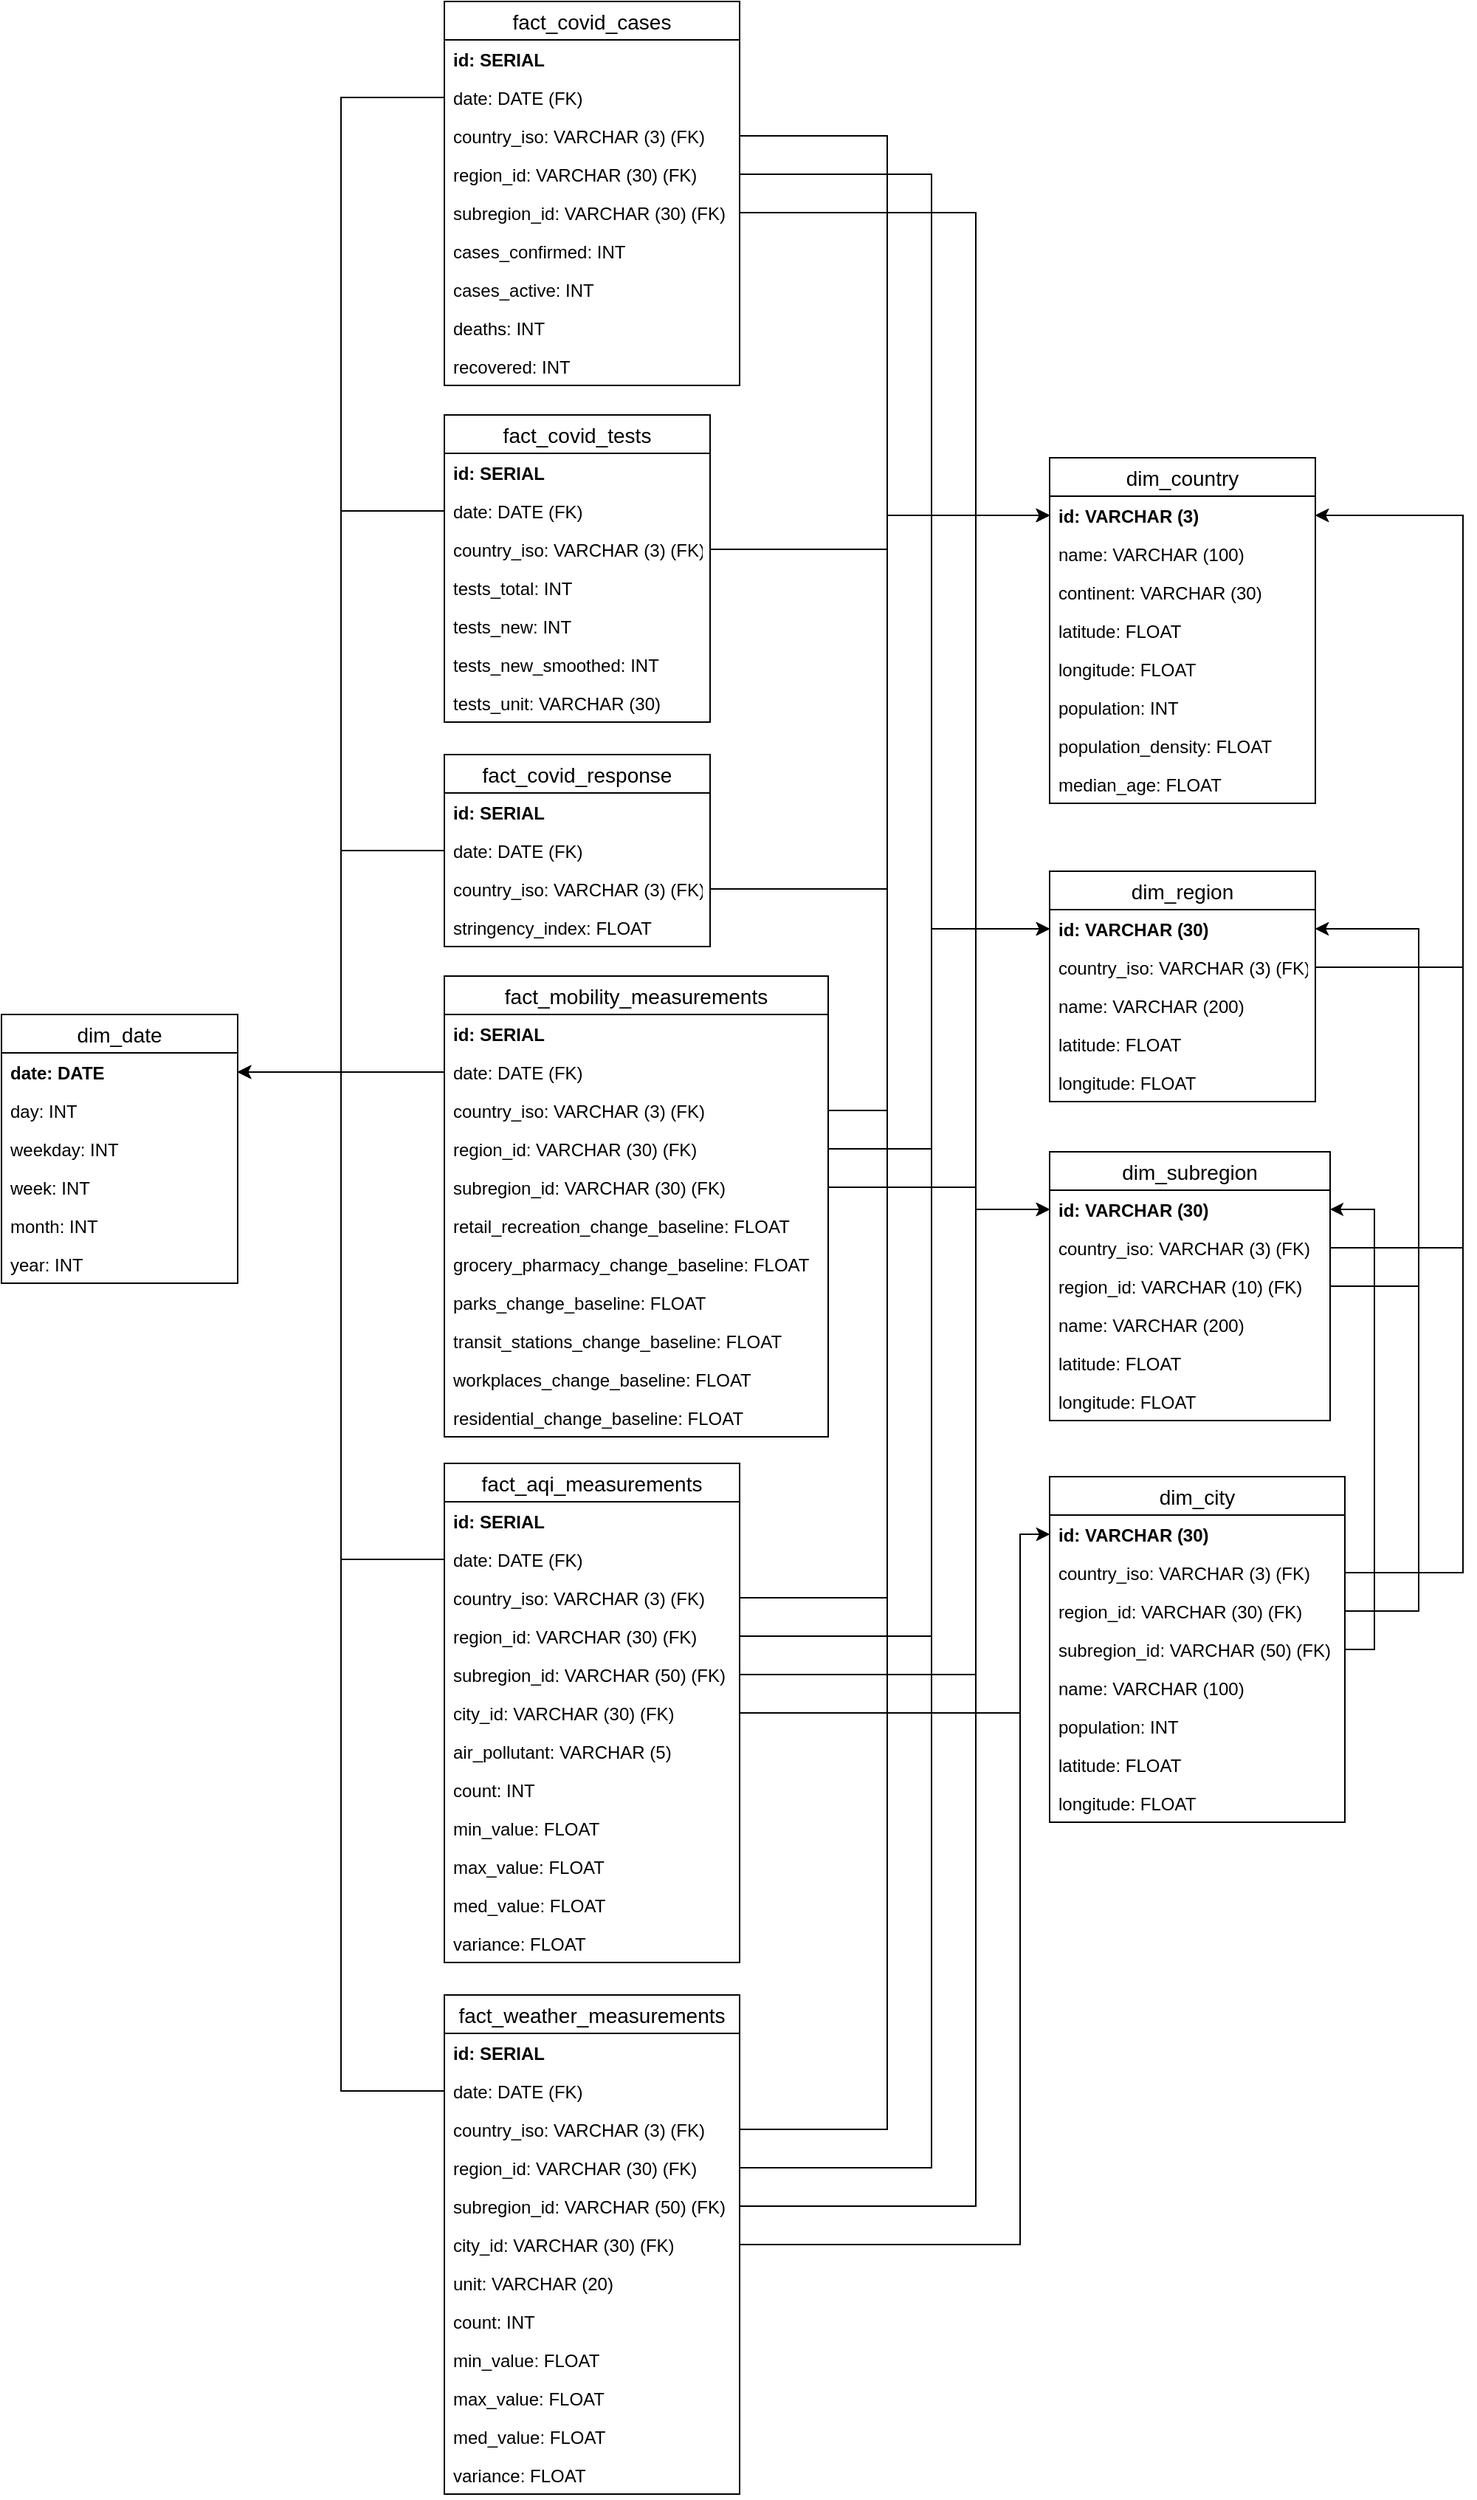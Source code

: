 <mxfile version="13.3.5" type="device"><diagram id="C5RBs43oDa-KdzZeNtuy" name="Page-1"><mxGraphModel dx="1977" dy="1068" grid="1" gridSize="10" guides="1" tooltips="1" connect="1" arrows="1" fold="1" page="1" pageScale="1" pageWidth="1169" pageHeight="827" math="0" shadow="0"><root><mxCell id="WIyWlLk6GJQsqaUBKTNV-0"/><mxCell id="WIyWlLk6GJQsqaUBKTNV-1" parent="WIyWlLk6GJQsqaUBKTNV-0"/><mxCell id="V4RTQigZ_DLXJ53Hhl_0-69" style="edgeStyle=orthogonalEdgeStyle;rounded=0;orthogonalLoop=1;jettySize=auto;html=1;exitX=0;exitY=0.5;exitDx=0;exitDy=0;entryX=1;entryY=0.5;entryDx=0;entryDy=0;" parent="WIyWlLk6GJQsqaUBKTNV-1" source="V4RTQigZ_DLXJ53Hhl_0-15" target="V4RTQigZ_DLXJ53Hhl_0-29" edge="1"><mxGeometry relative="1" as="geometry"/></mxCell><mxCell id="V4RTQigZ_DLXJ53Hhl_0-71" style="edgeStyle=orthogonalEdgeStyle;rounded=0;orthogonalLoop=1;jettySize=auto;html=1;exitX=0;exitY=0.5;exitDx=0;exitDy=0;entryX=1;entryY=0.5;entryDx=0;entryDy=0;" parent="WIyWlLk6GJQsqaUBKTNV-1" source="V4RTQigZ_DLXJ53Hhl_0-19" target="V4RTQigZ_DLXJ53Hhl_0-29" edge="1"><mxGeometry relative="1" as="geometry"/></mxCell><mxCell id="V4RTQigZ_DLXJ53Hhl_0-73" style="edgeStyle=orthogonalEdgeStyle;rounded=0;orthogonalLoop=1;jettySize=auto;html=1;exitX=0;exitY=0.5;exitDx=0;exitDy=0;entryX=1;entryY=0.5;entryDx=0;entryDy=0;" parent="WIyWlLk6GJQsqaUBKTNV-1" source="V4RTQigZ_DLXJ53Hhl_0-23" target="V4RTQigZ_DLXJ53Hhl_0-29" edge="1"><mxGeometry relative="1" as="geometry"/></mxCell><mxCell id="V4RTQigZ_DLXJ53Hhl_0-101" style="edgeStyle=orthogonalEdgeStyle;rounded=0;orthogonalLoop=1;jettySize=auto;html=1;exitX=0;exitY=0.5;exitDx=0;exitDy=0;entryX=1;entryY=0.5;entryDx=0;entryDy=0;" parent="WIyWlLk6GJQsqaUBKTNV-1" source="V4RTQigZ_DLXJ53Hhl_0-98" target="V4RTQigZ_DLXJ53Hhl_0-29" edge="1"><mxGeometry relative="1" as="geometry"/></mxCell><mxCell id="V4RTQigZ_DLXJ53Hhl_0-13" value="fact_covid_cases" style="swimlane;fontStyle=0;childLayout=stackLayout;horizontal=1;startSize=26;horizontalStack=0;resizeParent=1;resizeParentMax=0;resizeLast=0;collapsible=1;marginBottom=0;align=center;fontSize=14;" parent="WIyWlLk6GJQsqaUBKTNV-1" vertex="1"><mxGeometry x="340" y="20" width="200" height="260" as="geometry"/></mxCell><mxCell id="V4RTQigZ_DLXJ53Hhl_0-14" value="id: SERIAL" style="text;strokeColor=none;fillColor=none;spacingLeft=4;spacingRight=4;overflow=hidden;rotatable=0;points=[[0,0.5],[1,0.5]];portConstraint=eastwest;fontSize=12;fontStyle=1" parent="V4RTQigZ_DLXJ53Hhl_0-13" vertex="1"><mxGeometry y="26" width="200" height="26" as="geometry"/></mxCell><mxCell id="V4RTQigZ_DLXJ53Hhl_0-15" value="date: DATE (FK)" style="text;strokeColor=none;fillColor=none;spacingLeft=4;spacingRight=4;overflow=hidden;rotatable=0;points=[[0,0.5],[1,0.5]];portConstraint=eastwest;fontSize=12;" parent="V4RTQigZ_DLXJ53Hhl_0-13" vertex="1"><mxGeometry y="52" width="200" height="26" as="geometry"/></mxCell><mxCell id="0sKvX_XyBeGaXxwHARVl-60" value="country_iso: VARCHAR (3) (FK)" style="text;strokeColor=none;fillColor=none;spacingLeft=4;spacingRight=4;overflow=hidden;rotatable=0;points=[[0,0.5],[1,0.5]];portConstraint=eastwest;fontSize=12;" vertex="1" parent="V4RTQigZ_DLXJ53Hhl_0-13"><mxGeometry y="78" width="200" height="26" as="geometry"/></mxCell><mxCell id="0sKvX_XyBeGaXxwHARVl-61" value="region_id: VARCHAR (30) (FK)" style="text;strokeColor=none;fillColor=none;spacingLeft=4;spacingRight=4;overflow=hidden;rotatable=0;points=[[0,0.5],[1,0.5]];portConstraint=eastwest;fontSize=12;" vertex="1" parent="V4RTQigZ_DLXJ53Hhl_0-13"><mxGeometry y="104" width="200" height="26" as="geometry"/></mxCell><mxCell id="0sKvX_XyBeGaXxwHARVl-65" value="subregion_id: VARCHAR (30) (FK)" style="text;strokeColor=none;fillColor=none;spacingLeft=4;spacingRight=4;overflow=hidden;rotatable=0;points=[[0,0.5],[1,0.5]];portConstraint=eastwest;fontSize=12;" vertex="1" parent="V4RTQigZ_DLXJ53Hhl_0-13"><mxGeometry y="130" width="200" height="26" as="geometry"/></mxCell><mxCell id="0sKvX_XyBeGaXxwHARVl-66" value="cases_confirmed: INT" style="text;strokeColor=none;fillColor=none;spacingLeft=4;spacingRight=4;overflow=hidden;rotatable=0;points=[[0,0.5],[1,0.5]];portConstraint=eastwest;fontSize=12;" vertex="1" parent="V4RTQigZ_DLXJ53Hhl_0-13"><mxGeometry y="156" width="200" height="26" as="geometry"/></mxCell><mxCell id="0sKvX_XyBeGaXxwHARVl-67" value="cases_active: INT" style="text;strokeColor=none;fillColor=none;spacingLeft=4;spacingRight=4;overflow=hidden;rotatable=0;points=[[0,0.5],[1,0.5]];portConstraint=eastwest;fontSize=12;" vertex="1" parent="V4RTQigZ_DLXJ53Hhl_0-13"><mxGeometry y="182" width="200" height="26" as="geometry"/></mxCell><mxCell id="0sKvX_XyBeGaXxwHARVl-68" value="deaths: INT" style="text;strokeColor=none;fillColor=none;spacingLeft=4;spacingRight=4;overflow=hidden;rotatable=0;points=[[0,0.5],[1,0.5]];portConstraint=eastwest;fontSize=12;" vertex="1" parent="V4RTQigZ_DLXJ53Hhl_0-13"><mxGeometry y="208" width="200" height="26" as="geometry"/></mxCell><mxCell id="0sKvX_XyBeGaXxwHARVl-69" value="recovered: INT" style="text;strokeColor=none;fillColor=none;spacingLeft=4;spacingRight=4;overflow=hidden;rotatable=0;points=[[0,0.5],[1,0.5]];portConstraint=eastwest;fontSize=12;" vertex="1" parent="V4RTQigZ_DLXJ53Hhl_0-13"><mxGeometry y="234" width="200" height="26" as="geometry"/></mxCell><mxCell id="V4RTQigZ_DLXJ53Hhl_0-96" value="fact_covid_tests" style="swimlane;fontStyle=0;childLayout=stackLayout;horizontal=1;startSize=26;horizontalStack=0;resizeParent=1;resizeParentMax=0;resizeLast=0;collapsible=1;marginBottom=0;align=center;fontSize=14;" parent="WIyWlLk6GJQsqaUBKTNV-1" vertex="1"><mxGeometry x="340" y="300" width="180" height="208" as="geometry"/></mxCell><mxCell id="V4RTQigZ_DLXJ53Hhl_0-97" value="id: SERIAL" style="text;strokeColor=none;fillColor=none;spacingLeft=4;spacingRight=4;overflow=hidden;rotatable=0;points=[[0,0.5],[1,0.5]];portConstraint=eastwest;fontSize=12;fontStyle=1" parent="V4RTQigZ_DLXJ53Hhl_0-96" vertex="1"><mxGeometry y="26" width="180" height="26" as="geometry"/></mxCell><mxCell id="V4RTQigZ_DLXJ53Hhl_0-98" value="date: DATE (FK)" style="text;strokeColor=none;fillColor=none;spacingLeft=4;spacingRight=4;overflow=hidden;rotatable=0;points=[[0,0.5],[1,0.5]];portConstraint=eastwest;fontSize=12;" parent="V4RTQigZ_DLXJ53Hhl_0-96" vertex="1"><mxGeometry y="52" width="180" height="26" as="geometry"/></mxCell><mxCell id="0sKvX_XyBeGaXxwHARVl-79" value="country_iso: VARCHAR (3) (FK)" style="text;strokeColor=none;fillColor=none;spacingLeft=4;spacingRight=4;overflow=hidden;rotatable=0;points=[[0,0.5],[1,0.5]];portConstraint=eastwest;fontSize=12;" vertex="1" parent="V4RTQigZ_DLXJ53Hhl_0-96"><mxGeometry y="78" width="180" height="26" as="geometry"/></mxCell><mxCell id="0sKvX_XyBeGaXxwHARVl-80" value="tests_total: INT" style="text;strokeColor=none;fillColor=none;spacingLeft=4;spacingRight=4;overflow=hidden;rotatable=0;points=[[0,0.5],[1,0.5]];portConstraint=eastwest;fontSize=12;" vertex="1" parent="V4RTQigZ_DLXJ53Hhl_0-96"><mxGeometry y="104" width="180" height="26" as="geometry"/></mxCell><mxCell id="0sKvX_XyBeGaXxwHARVl-81" value="tests_new: INT" style="text;strokeColor=none;fillColor=none;spacingLeft=4;spacingRight=4;overflow=hidden;rotatable=0;points=[[0,0.5],[1,0.5]];portConstraint=eastwest;fontSize=12;" vertex="1" parent="V4RTQigZ_DLXJ53Hhl_0-96"><mxGeometry y="130" width="180" height="26" as="geometry"/></mxCell><mxCell id="0sKvX_XyBeGaXxwHARVl-82" value="tests_new_smoothed: INT" style="text;strokeColor=none;fillColor=none;spacingLeft=4;spacingRight=4;overflow=hidden;rotatable=0;points=[[0,0.5],[1,0.5]];portConstraint=eastwest;fontSize=12;" vertex="1" parent="V4RTQigZ_DLXJ53Hhl_0-96"><mxGeometry y="156" width="180" height="26" as="geometry"/></mxCell><mxCell id="V4RTQigZ_DLXJ53Hhl_0-99" value="tests_unit: VARCHAR (30)" style="text;strokeColor=none;fillColor=none;spacingLeft=4;spacingRight=4;overflow=hidden;rotatable=0;points=[[0,0.5],[1,0.5]];portConstraint=eastwest;fontSize=12;" parent="V4RTQigZ_DLXJ53Hhl_0-96" vertex="1"><mxGeometry y="182" width="180" height="26" as="geometry"/></mxCell><mxCell id="0sKvX_XyBeGaXxwHARVl-148" value="fact_covid_response" style="swimlane;fontStyle=0;childLayout=stackLayout;horizontal=1;startSize=26;horizontalStack=0;resizeParent=1;resizeParentMax=0;resizeLast=0;collapsible=1;marginBottom=0;align=center;fontSize=14;" vertex="1" parent="WIyWlLk6GJQsqaUBKTNV-1"><mxGeometry x="340" y="530" width="180" height="130" as="geometry"/></mxCell><mxCell id="0sKvX_XyBeGaXxwHARVl-149" value="id: SERIAL" style="text;strokeColor=none;fillColor=none;spacingLeft=4;spacingRight=4;overflow=hidden;rotatable=0;points=[[0,0.5],[1,0.5]];portConstraint=eastwest;fontSize=12;fontStyle=1" vertex="1" parent="0sKvX_XyBeGaXxwHARVl-148"><mxGeometry y="26" width="180" height="26" as="geometry"/></mxCell><mxCell id="0sKvX_XyBeGaXxwHARVl-150" value="date: DATE (FK)" style="text;strokeColor=none;fillColor=none;spacingLeft=4;spacingRight=4;overflow=hidden;rotatable=0;points=[[0,0.5],[1,0.5]];portConstraint=eastwest;fontSize=12;" vertex="1" parent="0sKvX_XyBeGaXxwHARVl-148"><mxGeometry y="52" width="180" height="26" as="geometry"/></mxCell><mxCell id="0sKvX_XyBeGaXxwHARVl-151" value="country_iso: VARCHAR (3) (FK)" style="text;strokeColor=none;fillColor=none;spacingLeft=4;spacingRight=4;overflow=hidden;rotatable=0;points=[[0,0.5],[1,0.5]];portConstraint=eastwest;fontSize=12;" vertex="1" parent="0sKvX_XyBeGaXxwHARVl-148"><mxGeometry y="78" width="180" height="26" as="geometry"/></mxCell><mxCell id="0sKvX_XyBeGaXxwHARVl-152" value="stringency_index: FLOAT" style="text;strokeColor=none;fillColor=none;spacingLeft=4;spacingRight=4;overflow=hidden;rotatable=0;points=[[0,0.5],[1,0.5]];portConstraint=eastwest;fontSize=12;" vertex="1" parent="0sKvX_XyBeGaXxwHARVl-148"><mxGeometry y="104" width="180" height="26" as="geometry"/></mxCell><mxCell id="V4RTQigZ_DLXJ53Hhl_0-106" value="fact_mobility_measurements" style="swimlane;fontStyle=0;childLayout=stackLayout;horizontal=1;startSize=26;horizontalStack=0;resizeParent=1;resizeParentMax=0;resizeLast=0;collapsible=1;marginBottom=0;align=center;fontSize=14;" parent="WIyWlLk6GJQsqaUBKTNV-1" vertex="1"><mxGeometry x="340" y="680" width="260" height="312" as="geometry"/></mxCell><mxCell id="V4RTQigZ_DLXJ53Hhl_0-107" value="id: SERIAL" style="text;strokeColor=none;fillColor=none;spacingLeft=4;spacingRight=4;overflow=hidden;rotatable=0;points=[[0,0.5],[1,0.5]];portConstraint=eastwest;fontSize=12;fontStyle=1" parent="V4RTQigZ_DLXJ53Hhl_0-106" vertex="1"><mxGeometry y="26" width="260" height="26" as="geometry"/></mxCell><mxCell id="V4RTQigZ_DLXJ53Hhl_0-108" value="date: DATE (FK)" style="text;strokeColor=none;fillColor=none;spacingLeft=4;spacingRight=4;overflow=hidden;rotatable=0;points=[[0,0.5],[1,0.5]];portConstraint=eastwest;fontSize=12;" parent="V4RTQigZ_DLXJ53Hhl_0-106" vertex="1"><mxGeometry y="52" width="260" height="26" as="geometry"/></mxCell><mxCell id="0sKvX_XyBeGaXxwHARVl-83" value="country_iso: VARCHAR (3) (FK)" style="text;strokeColor=none;fillColor=none;spacingLeft=4;spacingRight=4;overflow=hidden;rotatable=0;points=[[0,0.5],[1,0.5]];portConstraint=eastwest;fontSize=12;" vertex="1" parent="V4RTQigZ_DLXJ53Hhl_0-106"><mxGeometry y="78" width="260" height="26" as="geometry"/></mxCell><mxCell id="0sKvX_XyBeGaXxwHARVl-84" value="region_id: VARCHAR (30) (FK)" style="text;strokeColor=none;fillColor=none;spacingLeft=4;spacingRight=4;overflow=hidden;rotatable=0;points=[[0,0.5],[1,0.5]];portConstraint=eastwest;fontSize=12;" vertex="1" parent="V4RTQigZ_DLXJ53Hhl_0-106"><mxGeometry y="104" width="260" height="26" as="geometry"/></mxCell><mxCell id="0sKvX_XyBeGaXxwHARVl-85" value="subregion_id: VARCHAR (30) (FK)" style="text;strokeColor=none;fillColor=none;spacingLeft=4;spacingRight=4;overflow=hidden;rotatable=0;points=[[0,0.5],[1,0.5]];portConstraint=eastwest;fontSize=12;" vertex="1" parent="V4RTQigZ_DLXJ53Hhl_0-106"><mxGeometry y="130" width="260" height="26" as="geometry"/></mxCell><mxCell id="0sKvX_XyBeGaXxwHARVl-87" value="retail_recreation_change_baseline: FLOAT" style="text;strokeColor=none;fillColor=none;spacingLeft=4;spacingRight=4;overflow=hidden;rotatable=0;points=[[0,0.5],[1,0.5]];portConstraint=eastwest;fontSize=12;" vertex="1" parent="V4RTQigZ_DLXJ53Hhl_0-106"><mxGeometry y="156" width="260" height="26" as="geometry"/></mxCell><mxCell id="0sKvX_XyBeGaXxwHARVl-88" value="grocery_pharmacy_change_baseline: FLOAT" style="text;strokeColor=none;fillColor=none;spacingLeft=4;spacingRight=4;overflow=hidden;rotatable=0;points=[[0,0.5],[1,0.5]];portConstraint=eastwest;fontSize=12;" vertex="1" parent="V4RTQigZ_DLXJ53Hhl_0-106"><mxGeometry y="182" width="260" height="26" as="geometry"/></mxCell><mxCell id="0sKvX_XyBeGaXxwHARVl-90" value="parks_change_baseline: FLOAT" style="text;strokeColor=none;fillColor=none;spacingLeft=4;spacingRight=4;overflow=hidden;rotatable=0;points=[[0,0.5],[1,0.5]];portConstraint=eastwest;fontSize=12;" vertex="1" parent="V4RTQigZ_DLXJ53Hhl_0-106"><mxGeometry y="208" width="260" height="26" as="geometry"/></mxCell><mxCell id="0sKvX_XyBeGaXxwHARVl-91" value="transit_stations_change_baseline: FLOAT" style="text;strokeColor=none;fillColor=none;spacingLeft=4;spacingRight=4;overflow=hidden;rotatable=0;points=[[0,0.5],[1,0.5]];portConstraint=eastwest;fontSize=12;" vertex="1" parent="V4RTQigZ_DLXJ53Hhl_0-106"><mxGeometry y="234" width="260" height="26" as="geometry"/></mxCell><mxCell id="0sKvX_XyBeGaXxwHARVl-94" value="workplaces_change_baseline: FLOAT" style="text;strokeColor=none;fillColor=none;spacingLeft=4;spacingRight=4;overflow=hidden;rotatable=0;points=[[0,0.5],[1,0.5]];portConstraint=eastwest;fontSize=12;" vertex="1" parent="V4RTQigZ_DLXJ53Hhl_0-106"><mxGeometry y="260" width="260" height="26" as="geometry"/></mxCell><mxCell id="V4RTQigZ_DLXJ53Hhl_0-109" value="residential_change_baseline: FLOAT" style="text;strokeColor=none;fillColor=none;spacingLeft=4;spacingRight=4;overflow=hidden;rotatable=0;points=[[0,0.5],[1,0.5]];portConstraint=eastwest;fontSize=12;" parent="V4RTQigZ_DLXJ53Hhl_0-106" vertex="1"><mxGeometry y="286" width="260" height="26" as="geometry"/></mxCell><mxCell id="0sKvX_XyBeGaXxwHARVl-156" style="edgeStyle=orthogonalEdgeStyle;rounded=0;orthogonalLoop=1;jettySize=auto;html=1;exitX=0;exitY=0.5;exitDx=0;exitDy=0;entryX=1;entryY=0.5;entryDx=0;entryDy=0;" edge="1" parent="WIyWlLk6GJQsqaUBKTNV-1" source="0sKvX_XyBeGaXxwHARVl-150" target="V4RTQigZ_DLXJ53Hhl_0-29"><mxGeometry relative="1" as="geometry"/></mxCell><mxCell id="V4RTQigZ_DLXJ53Hhl_0-17" value="fact_aqi_measurements" style="swimlane;fontStyle=0;childLayout=stackLayout;horizontal=1;startSize=26;horizontalStack=0;resizeParent=1;resizeParentMax=0;resizeLast=0;collapsible=1;marginBottom=0;align=center;fontSize=14;" parent="WIyWlLk6GJQsqaUBKTNV-1" vertex="1"><mxGeometry x="340" y="1010" width="200" height="338" as="geometry"/></mxCell><mxCell id="V4RTQigZ_DLXJ53Hhl_0-18" value="id: SERIAL" style="text;strokeColor=none;fillColor=none;spacingLeft=4;spacingRight=4;overflow=hidden;rotatable=0;points=[[0,0.5],[1,0.5]];portConstraint=eastwest;fontSize=12;fontStyle=1" parent="V4RTQigZ_DLXJ53Hhl_0-17" vertex="1"><mxGeometry y="26" width="200" height="26" as="geometry"/></mxCell><mxCell id="V4RTQigZ_DLXJ53Hhl_0-19" value="date: DATE (FK)" style="text;strokeColor=none;fillColor=none;spacingLeft=4;spacingRight=4;overflow=hidden;rotatable=0;points=[[0,0.5],[1,0.5]];portConstraint=eastwest;fontSize=12;" parent="V4RTQigZ_DLXJ53Hhl_0-17" vertex="1"><mxGeometry y="52" width="200" height="26" as="geometry"/></mxCell><mxCell id="0sKvX_XyBeGaXxwHARVl-112" value="country_iso: VARCHAR (3) (FK)" style="text;strokeColor=none;fillColor=none;spacingLeft=4;spacingRight=4;overflow=hidden;rotatable=0;points=[[0,0.5],[1,0.5]];portConstraint=eastwest;fontSize=12;" vertex="1" parent="V4RTQigZ_DLXJ53Hhl_0-17"><mxGeometry y="78" width="200" height="26" as="geometry"/></mxCell><mxCell id="0sKvX_XyBeGaXxwHARVl-113" value="region_id: VARCHAR (30) (FK)" style="text;strokeColor=none;fillColor=none;spacingLeft=4;spacingRight=4;overflow=hidden;rotatable=0;points=[[0,0.5],[1,0.5]];portConstraint=eastwest;fontSize=12;" vertex="1" parent="V4RTQigZ_DLXJ53Hhl_0-17"><mxGeometry y="104" width="200" height="26" as="geometry"/></mxCell><mxCell id="0sKvX_XyBeGaXxwHARVl-114" value="subregion_id: VARCHAR (50) (FK)" style="text;strokeColor=none;fillColor=none;spacingLeft=4;spacingRight=4;overflow=hidden;rotatable=0;points=[[0,0.5],[1,0.5]];portConstraint=eastwest;fontSize=12;" vertex="1" parent="V4RTQigZ_DLXJ53Hhl_0-17"><mxGeometry y="130" width="200" height="26" as="geometry"/></mxCell><mxCell id="0sKvX_XyBeGaXxwHARVl-117" value="city_id: VARCHAR (30) (FK)" style="text;strokeColor=none;fillColor=none;spacingLeft=4;spacingRight=4;overflow=hidden;rotatable=0;points=[[0,0.5],[1,0.5]];portConstraint=eastwest;fontSize=12;" vertex="1" parent="V4RTQigZ_DLXJ53Hhl_0-17"><mxGeometry y="156" width="200" height="26" as="geometry"/></mxCell><mxCell id="0sKvX_XyBeGaXxwHARVl-118" value="air_pollutant: VARCHAR (5)" style="text;strokeColor=none;fillColor=none;spacingLeft=4;spacingRight=4;overflow=hidden;rotatable=0;points=[[0,0.5],[1,0.5]];portConstraint=eastwest;fontSize=12;" vertex="1" parent="V4RTQigZ_DLXJ53Hhl_0-17"><mxGeometry y="182" width="200" height="26" as="geometry"/></mxCell><mxCell id="0sKvX_XyBeGaXxwHARVl-120" value="count: INT" style="text;strokeColor=none;fillColor=none;spacingLeft=4;spacingRight=4;overflow=hidden;rotatable=0;points=[[0,0.5],[1,0.5]];portConstraint=eastwest;fontSize=12;" vertex="1" parent="V4RTQigZ_DLXJ53Hhl_0-17"><mxGeometry y="208" width="200" height="26" as="geometry"/></mxCell><mxCell id="0sKvX_XyBeGaXxwHARVl-121" value="min_value: FLOAT" style="text;strokeColor=none;fillColor=none;spacingLeft=4;spacingRight=4;overflow=hidden;rotatable=0;points=[[0,0.5],[1,0.5]];portConstraint=eastwest;fontSize=12;" vertex="1" parent="V4RTQigZ_DLXJ53Hhl_0-17"><mxGeometry y="234" width="200" height="26" as="geometry"/></mxCell><mxCell id="0sKvX_XyBeGaXxwHARVl-122" value="max_value: FLOAT" style="text;strokeColor=none;fillColor=none;spacingLeft=4;spacingRight=4;overflow=hidden;rotatable=0;points=[[0,0.5],[1,0.5]];portConstraint=eastwest;fontSize=12;" vertex="1" parent="V4RTQigZ_DLXJ53Hhl_0-17"><mxGeometry y="260" width="200" height="26" as="geometry"/></mxCell><mxCell id="0sKvX_XyBeGaXxwHARVl-123" value="med_value: FLOAT" style="text;strokeColor=none;fillColor=none;spacingLeft=4;spacingRight=4;overflow=hidden;rotatable=0;points=[[0,0.5],[1,0.5]];portConstraint=eastwest;fontSize=12;" vertex="1" parent="V4RTQigZ_DLXJ53Hhl_0-17"><mxGeometry y="286" width="200" height="26" as="geometry"/></mxCell><mxCell id="V4RTQigZ_DLXJ53Hhl_0-20" value="variance: FLOAT" style="text;strokeColor=none;fillColor=none;spacingLeft=4;spacingRight=4;overflow=hidden;rotatable=0;points=[[0,0.5],[1,0.5]];portConstraint=eastwest;fontSize=12;" parent="V4RTQigZ_DLXJ53Hhl_0-17" vertex="1"><mxGeometry y="312" width="200" height="26" as="geometry"/></mxCell><mxCell id="V4RTQigZ_DLXJ53Hhl_0-35" value="dim_country" style="swimlane;fontStyle=0;childLayout=stackLayout;horizontal=1;startSize=26;horizontalStack=0;resizeParent=1;resizeParentMax=0;resizeLast=0;collapsible=1;marginBottom=0;align=center;fontSize=14;" parent="WIyWlLk6GJQsqaUBKTNV-1" vertex="1"><mxGeometry x="750" y="329" width="180" height="234" as="geometry"/></mxCell><mxCell id="V4RTQigZ_DLXJ53Hhl_0-36" value="id: VARCHAR (3)" style="text;strokeColor=none;fillColor=none;spacingLeft=4;spacingRight=4;overflow=hidden;rotatable=0;points=[[0,0.5],[1,0.5]];portConstraint=eastwest;fontSize=12;fontStyle=1" parent="V4RTQigZ_DLXJ53Hhl_0-35" vertex="1"><mxGeometry y="26" width="180" height="26" as="geometry"/></mxCell><mxCell id="V4RTQigZ_DLXJ53Hhl_0-37" value="name: VARCHAR (100)" style="text;strokeColor=none;fillColor=none;spacingLeft=4;spacingRight=4;overflow=hidden;rotatable=0;points=[[0,0.5],[1,0.5]];portConstraint=eastwest;fontSize=12;" parent="V4RTQigZ_DLXJ53Hhl_0-35" vertex="1"><mxGeometry y="52" width="180" height="26" as="geometry"/></mxCell><mxCell id="V4RTQigZ_DLXJ53Hhl_0-38" value="continent: VARCHAR (30)" style="text;strokeColor=none;fillColor=none;spacingLeft=4;spacingRight=4;overflow=hidden;rotatable=0;points=[[0,0.5],[1,0.5]];portConstraint=eastwest;fontSize=12;" parent="V4RTQigZ_DLXJ53Hhl_0-35" vertex="1"><mxGeometry y="78" width="180" height="26" as="geometry"/></mxCell><mxCell id="V4RTQigZ_DLXJ53Hhl_0-39" value="latitude: FLOAT" style="text;strokeColor=none;fillColor=none;spacingLeft=4;spacingRight=4;overflow=hidden;rotatable=0;points=[[0,0.5],[1,0.5]];portConstraint=eastwest;fontSize=12;" parent="V4RTQigZ_DLXJ53Hhl_0-35" vertex="1"><mxGeometry y="104" width="180" height="26" as="geometry"/></mxCell><mxCell id="V4RTQigZ_DLXJ53Hhl_0-40" value="longitude: FLOAT" style="text;strokeColor=none;fillColor=none;spacingLeft=4;spacingRight=4;overflow=hidden;rotatable=0;points=[[0,0.5],[1,0.5]];portConstraint=eastwest;fontSize=12;" parent="V4RTQigZ_DLXJ53Hhl_0-35" vertex="1"><mxGeometry y="130" width="180" height="26" as="geometry"/></mxCell><mxCell id="V4RTQigZ_DLXJ53Hhl_0-41" value="population: INT" style="text;strokeColor=none;fillColor=none;spacingLeft=4;spacingRight=4;overflow=hidden;rotatable=0;points=[[0,0.5],[1,0.5]];portConstraint=eastwest;fontSize=12;" parent="V4RTQigZ_DLXJ53Hhl_0-35" vertex="1"><mxGeometry y="156" width="180" height="26" as="geometry"/></mxCell><mxCell id="0sKvX_XyBeGaXxwHARVl-14" value="population_density: FLOAT" style="text;strokeColor=none;fillColor=none;spacingLeft=4;spacingRight=4;overflow=hidden;rotatable=0;points=[[0,0.5],[1,0.5]];portConstraint=eastwest;fontSize=12;" vertex="1" parent="V4RTQigZ_DLXJ53Hhl_0-35"><mxGeometry y="182" width="180" height="26" as="geometry"/></mxCell><mxCell id="0sKvX_XyBeGaXxwHARVl-18" value="median_age: FLOAT" style="text;strokeColor=none;fillColor=none;spacingLeft=4;spacingRight=4;overflow=hidden;rotatable=0;points=[[0,0.5],[1,0.5]];portConstraint=eastwest;fontSize=12;" vertex="1" parent="V4RTQigZ_DLXJ53Hhl_0-35"><mxGeometry y="208" width="180" height="26" as="geometry"/></mxCell><mxCell id="V4RTQigZ_DLXJ53Hhl_0-43" value="dim_region" style="swimlane;fontStyle=0;childLayout=stackLayout;horizontal=1;startSize=26;horizontalStack=0;resizeParent=1;resizeParentMax=0;resizeLast=0;collapsible=1;marginBottom=0;align=center;fontSize=14;" parent="WIyWlLk6GJQsqaUBKTNV-1" vertex="1"><mxGeometry x="750" y="609" width="180" height="156" as="geometry"/></mxCell><mxCell id="V4RTQigZ_DLXJ53Hhl_0-44" value="id: VARCHAR (30)" style="text;strokeColor=none;fillColor=none;spacingLeft=4;spacingRight=4;overflow=hidden;rotatable=0;points=[[0,0.5],[1,0.5]];portConstraint=eastwest;fontSize=12;fontStyle=1" parent="V4RTQigZ_DLXJ53Hhl_0-43" vertex="1"><mxGeometry y="26" width="180" height="26" as="geometry"/></mxCell><mxCell id="V4RTQigZ_DLXJ53Hhl_0-94" value="country_iso: VARCHAR (3) (FK)" style="text;strokeColor=none;fillColor=none;spacingLeft=4;spacingRight=4;overflow=hidden;rotatable=0;points=[[0,0.5],[1,0.5]];portConstraint=eastwest;fontSize=12;" parent="V4RTQigZ_DLXJ53Hhl_0-43" vertex="1"><mxGeometry y="52" width="180" height="26" as="geometry"/></mxCell><mxCell id="0sKvX_XyBeGaXxwHARVl-12" value="name: VARCHAR (200)" style="text;strokeColor=none;fillColor=none;spacingLeft=4;spacingRight=4;overflow=hidden;rotatable=0;points=[[0,0.5],[1,0.5]];portConstraint=eastwest;fontSize=12;" vertex="1" parent="V4RTQigZ_DLXJ53Hhl_0-43"><mxGeometry y="78" width="180" height="26" as="geometry"/></mxCell><mxCell id="0sKvX_XyBeGaXxwHARVl-13" value="latitude: FLOAT" style="text;strokeColor=none;fillColor=none;spacingLeft=4;spacingRight=4;overflow=hidden;rotatable=0;points=[[0,0.5],[1,0.5]];portConstraint=eastwest;fontSize=12;" vertex="1" parent="V4RTQigZ_DLXJ53Hhl_0-43"><mxGeometry y="104" width="180" height="26" as="geometry"/></mxCell><mxCell id="V4RTQigZ_DLXJ53Hhl_0-45" value="longitude: FLOAT" style="text;strokeColor=none;fillColor=none;spacingLeft=4;spacingRight=4;overflow=hidden;rotatable=0;points=[[0,0.5],[1,0.5]];portConstraint=eastwest;fontSize=12;" parent="V4RTQigZ_DLXJ53Hhl_0-43" vertex="1"><mxGeometry y="130" width="180" height="26" as="geometry"/></mxCell><mxCell id="V4RTQigZ_DLXJ53Hhl_0-50" value="dim_subregion" style="swimlane;fontStyle=0;childLayout=stackLayout;horizontal=1;startSize=26;horizontalStack=0;resizeParent=1;resizeParentMax=0;resizeLast=0;collapsible=1;marginBottom=0;align=center;fontSize=14;" parent="WIyWlLk6GJQsqaUBKTNV-1" vertex="1"><mxGeometry x="750" y="799" width="190" height="182" as="geometry"/></mxCell><mxCell id="V4RTQigZ_DLXJ53Hhl_0-51" value="id: VARCHAR (30)" style="text;strokeColor=none;fillColor=none;spacingLeft=4;spacingRight=4;overflow=hidden;rotatable=0;points=[[0,0.5],[1,0.5]];portConstraint=eastwest;fontSize=12;fontStyle=1" parent="V4RTQigZ_DLXJ53Hhl_0-50" vertex="1"><mxGeometry y="26" width="190" height="26" as="geometry"/></mxCell><mxCell id="V4RTQigZ_DLXJ53Hhl_0-93" value="country_iso: VARCHAR (3) (FK)" style="text;strokeColor=none;fillColor=none;spacingLeft=4;spacingRight=4;overflow=hidden;rotatable=0;points=[[0,0.5],[1,0.5]];portConstraint=eastwest;fontSize=12;" parent="V4RTQigZ_DLXJ53Hhl_0-50" vertex="1"><mxGeometry y="52" width="190" height="26" as="geometry"/></mxCell><mxCell id="V4RTQigZ_DLXJ53Hhl_0-52" value="region_id: VARCHAR (10) (FK)" style="text;strokeColor=none;fillColor=none;spacingLeft=4;spacingRight=4;overflow=hidden;rotatable=0;points=[[0,0.5],[1,0.5]];portConstraint=eastwest;fontSize=12;" parent="V4RTQigZ_DLXJ53Hhl_0-50" vertex="1"><mxGeometry y="78" width="190" height="26" as="geometry"/></mxCell><mxCell id="V4RTQigZ_DLXJ53Hhl_0-121" value="name: VARCHAR (200)" style="text;strokeColor=none;fillColor=none;spacingLeft=4;spacingRight=4;overflow=hidden;rotatable=0;points=[[0,0.5],[1,0.5]];portConstraint=eastwest;fontSize=12;" parent="V4RTQigZ_DLXJ53Hhl_0-50" vertex="1"><mxGeometry y="104" width="190" height="26" as="geometry"/></mxCell><mxCell id="0sKvX_XyBeGaXxwHARVl-7" value="latitude: FLOAT" style="text;strokeColor=none;fillColor=none;spacingLeft=4;spacingRight=4;overflow=hidden;rotatable=0;points=[[0,0.5],[1,0.5]];portConstraint=eastwest;fontSize=12;" vertex="1" parent="V4RTQigZ_DLXJ53Hhl_0-50"><mxGeometry y="130" width="190" height="26" as="geometry"/></mxCell><mxCell id="0sKvX_XyBeGaXxwHARVl-8" value="longitude: FLOAT" style="text;strokeColor=none;fillColor=none;spacingLeft=4;spacingRight=4;overflow=hidden;rotatable=0;points=[[0,0.5],[1,0.5]];portConstraint=eastwest;fontSize=12;" vertex="1" parent="V4RTQigZ_DLXJ53Hhl_0-50"><mxGeometry y="156" width="190" height="26" as="geometry"/></mxCell><mxCell id="V4RTQigZ_DLXJ53Hhl_0-129" value="dim_city" style="swimlane;fontStyle=0;childLayout=stackLayout;horizontal=1;startSize=26;horizontalStack=0;resizeParent=1;resizeParentMax=0;resizeLast=0;collapsible=1;marginBottom=0;align=center;fontSize=14;" parent="WIyWlLk6GJQsqaUBKTNV-1" vertex="1"><mxGeometry x="750" y="1019" width="200" height="234" as="geometry"/></mxCell><mxCell id="V4RTQigZ_DLXJ53Hhl_0-130" value="id: VARCHAR (30)" style="text;strokeColor=none;fillColor=none;spacingLeft=4;spacingRight=4;overflow=hidden;rotatable=0;points=[[0,0.5],[1,0.5]];portConstraint=eastwest;fontSize=12;fontStyle=1" parent="V4RTQigZ_DLXJ53Hhl_0-129" vertex="1"><mxGeometry y="26" width="200" height="26" as="geometry"/></mxCell><mxCell id="V4RTQigZ_DLXJ53Hhl_0-131" value="country_iso: VARCHAR (3) (FK)" style="text;strokeColor=none;fillColor=none;spacingLeft=4;spacingRight=4;overflow=hidden;rotatable=0;points=[[0,0.5],[1,0.5]];portConstraint=eastwest;fontSize=12;" parent="V4RTQigZ_DLXJ53Hhl_0-129" vertex="1"><mxGeometry y="52" width="200" height="26" as="geometry"/></mxCell><mxCell id="V4RTQigZ_DLXJ53Hhl_0-132" value="region_id: VARCHAR (30) (FK)" style="text;strokeColor=none;fillColor=none;spacingLeft=4;spacingRight=4;overflow=hidden;rotatable=0;points=[[0,0.5],[1,0.5]];portConstraint=eastwest;fontSize=12;" parent="V4RTQigZ_DLXJ53Hhl_0-129" vertex="1"><mxGeometry y="78" width="200" height="26" as="geometry"/></mxCell><mxCell id="V4RTQigZ_DLXJ53Hhl_0-133" value="subregion_id: VARCHAR (50) (FK)" style="text;strokeColor=none;fillColor=none;spacingLeft=4;spacingRight=4;overflow=hidden;rotatable=0;points=[[0,0.5],[1,0.5]];portConstraint=eastwest;fontSize=12;" parent="V4RTQigZ_DLXJ53Hhl_0-129" vertex="1"><mxGeometry y="104" width="200" height="26" as="geometry"/></mxCell><mxCell id="V4RTQigZ_DLXJ53Hhl_0-138" value="name: VARCHAR (100)" style="text;strokeColor=none;fillColor=none;spacingLeft=4;spacingRight=4;overflow=hidden;rotatable=0;points=[[0,0.5],[1,0.5]];portConstraint=eastwest;fontSize=12;" parent="V4RTQigZ_DLXJ53Hhl_0-129" vertex="1"><mxGeometry y="130" width="200" height="26" as="geometry"/></mxCell><mxCell id="0sKvX_XyBeGaXxwHARVl-0" value="population: INT" style="text;strokeColor=none;fillColor=none;spacingLeft=4;spacingRight=4;overflow=hidden;rotatable=0;points=[[0,0.5],[1,0.5]];portConstraint=eastwest;fontSize=12;" vertex="1" parent="V4RTQigZ_DLXJ53Hhl_0-129"><mxGeometry y="156" width="200" height="26" as="geometry"/></mxCell><mxCell id="0sKvX_XyBeGaXxwHARVl-1" value="latitude: FLOAT" style="text;strokeColor=none;fillColor=none;spacingLeft=4;spacingRight=4;overflow=hidden;rotatable=0;points=[[0,0.5],[1,0.5]];portConstraint=eastwest;fontSize=12;" vertex="1" parent="V4RTQigZ_DLXJ53Hhl_0-129"><mxGeometry y="182" width="200" height="26" as="geometry"/></mxCell><mxCell id="0sKvX_XyBeGaXxwHARVl-2" value="longitude: FLOAT" style="text;strokeColor=none;fillColor=none;spacingLeft=4;spacingRight=4;overflow=hidden;rotatable=0;points=[[0,0.5],[1,0.5]];portConstraint=eastwest;fontSize=12;" vertex="1" parent="V4RTQigZ_DLXJ53Hhl_0-129"><mxGeometry y="208" width="200" height="26" as="geometry"/></mxCell><mxCell id="V4RTQigZ_DLXJ53Hhl_0-21" value="fact_weather_measurements" style="swimlane;fontStyle=0;childLayout=stackLayout;horizontal=1;startSize=26;horizontalStack=0;resizeParent=1;resizeParentMax=0;resizeLast=0;collapsible=1;marginBottom=0;align=center;fontSize=14;" parent="WIyWlLk6GJQsqaUBKTNV-1" vertex="1"><mxGeometry x="340" y="1370" width="200" height="338" as="geometry"/></mxCell><mxCell id="V4RTQigZ_DLXJ53Hhl_0-22" value="id: SERIAL" style="text;strokeColor=none;fillColor=none;spacingLeft=4;spacingRight=4;overflow=hidden;rotatable=0;points=[[0,0.5],[1,0.5]];portConstraint=eastwest;fontSize=12;fontStyle=1" parent="V4RTQigZ_DLXJ53Hhl_0-21" vertex="1"><mxGeometry y="26" width="200" height="26" as="geometry"/></mxCell><mxCell id="V4RTQigZ_DLXJ53Hhl_0-23" value="date: DATE (FK)" style="text;strokeColor=none;fillColor=none;spacingLeft=4;spacingRight=4;overflow=hidden;rotatable=0;points=[[0,0.5],[1,0.5]];portConstraint=eastwest;fontSize=12;" parent="V4RTQigZ_DLXJ53Hhl_0-21" vertex="1"><mxGeometry y="52" width="200" height="26" as="geometry"/></mxCell><mxCell id="0sKvX_XyBeGaXxwHARVl-124" value="country_iso: VARCHAR (3) (FK)" style="text;strokeColor=none;fillColor=none;spacingLeft=4;spacingRight=4;overflow=hidden;rotatable=0;points=[[0,0.5],[1,0.5]];portConstraint=eastwest;fontSize=12;" vertex="1" parent="V4RTQigZ_DLXJ53Hhl_0-21"><mxGeometry y="78" width="200" height="26" as="geometry"/></mxCell><mxCell id="0sKvX_XyBeGaXxwHARVl-125" value="region_id: VARCHAR (30) (FK)" style="text;strokeColor=none;fillColor=none;spacingLeft=4;spacingRight=4;overflow=hidden;rotatable=0;points=[[0,0.5],[1,0.5]];portConstraint=eastwest;fontSize=12;" vertex="1" parent="V4RTQigZ_DLXJ53Hhl_0-21"><mxGeometry y="104" width="200" height="26" as="geometry"/></mxCell><mxCell id="0sKvX_XyBeGaXxwHARVl-131" value="subregion_id: VARCHAR (50) (FK)" style="text;strokeColor=none;fillColor=none;spacingLeft=4;spacingRight=4;overflow=hidden;rotatable=0;points=[[0,0.5],[1,0.5]];portConstraint=eastwest;fontSize=12;" vertex="1" parent="V4RTQigZ_DLXJ53Hhl_0-21"><mxGeometry y="130" width="200" height="26" as="geometry"/></mxCell><mxCell id="0sKvX_XyBeGaXxwHARVl-132" value="city_id: VARCHAR (30) (FK)" style="text;strokeColor=none;fillColor=none;spacingLeft=4;spacingRight=4;overflow=hidden;rotatable=0;points=[[0,0.5],[1,0.5]];portConstraint=eastwest;fontSize=12;" vertex="1" parent="V4RTQigZ_DLXJ53Hhl_0-21"><mxGeometry y="156" width="200" height="26" as="geometry"/></mxCell><mxCell id="0sKvX_XyBeGaXxwHARVl-133" value="unit: VARCHAR (20)" style="text;strokeColor=none;fillColor=none;spacingLeft=4;spacingRight=4;overflow=hidden;rotatable=0;points=[[0,0.5],[1,0.5]];portConstraint=eastwest;fontSize=12;" vertex="1" parent="V4RTQigZ_DLXJ53Hhl_0-21"><mxGeometry y="182" width="200" height="26" as="geometry"/></mxCell><mxCell id="0sKvX_XyBeGaXxwHARVl-134" value="count: INT" style="text;strokeColor=none;fillColor=none;spacingLeft=4;spacingRight=4;overflow=hidden;rotatable=0;points=[[0,0.5],[1,0.5]];portConstraint=eastwest;fontSize=12;" vertex="1" parent="V4RTQigZ_DLXJ53Hhl_0-21"><mxGeometry y="208" width="200" height="26" as="geometry"/></mxCell><mxCell id="0sKvX_XyBeGaXxwHARVl-135" value="min_value: FLOAT" style="text;strokeColor=none;fillColor=none;spacingLeft=4;spacingRight=4;overflow=hidden;rotatable=0;points=[[0,0.5],[1,0.5]];portConstraint=eastwest;fontSize=12;" vertex="1" parent="V4RTQigZ_DLXJ53Hhl_0-21"><mxGeometry y="234" width="200" height="26" as="geometry"/></mxCell><mxCell id="0sKvX_XyBeGaXxwHARVl-136" value="max_value: FLOAT" style="text;strokeColor=none;fillColor=none;spacingLeft=4;spacingRight=4;overflow=hidden;rotatable=0;points=[[0,0.5],[1,0.5]];portConstraint=eastwest;fontSize=12;" vertex="1" parent="V4RTQigZ_DLXJ53Hhl_0-21"><mxGeometry y="260" width="200" height="26" as="geometry"/></mxCell><mxCell id="0sKvX_XyBeGaXxwHARVl-137" value="med_value: FLOAT" style="text;strokeColor=none;fillColor=none;spacingLeft=4;spacingRight=4;overflow=hidden;rotatable=0;points=[[0,0.5],[1,0.5]];portConstraint=eastwest;fontSize=12;" vertex="1" parent="V4RTQigZ_DLXJ53Hhl_0-21"><mxGeometry y="286" width="200" height="26" as="geometry"/></mxCell><mxCell id="V4RTQigZ_DLXJ53Hhl_0-24" value="variance: FLOAT" style="text;strokeColor=none;fillColor=none;spacingLeft=4;spacingRight=4;overflow=hidden;rotatable=0;points=[[0,0.5],[1,0.5]];portConstraint=eastwest;fontSize=12;" parent="V4RTQigZ_DLXJ53Hhl_0-21" vertex="1"><mxGeometry y="312" width="200" height="26" as="geometry"/></mxCell><mxCell id="V4RTQigZ_DLXJ53Hhl_0-28" value="dim_date" style="swimlane;fontStyle=0;childLayout=stackLayout;horizontal=1;startSize=26;horizontalStack=0;resizeParent=1;resizeParentMax=0;resizeLast=0;collapsible=1;marginBottom=0;align=center;fontSize=14;" parent="WIyWlLk6GJQsqaUBKTNV-1" vertex="1"><mxGeometry x="40" y="706" width="160" height="182" as="geometry"/></mxCell><mxCell id="V4RTQigZ_DLXJ53Hhl_0-29" value="date: DATE" style="text;strokeColor=none;fillColor=none;spacingLeft=4;spacingRight=4;overflow=hidden;rotatable=0;points=[[0,0.5],[1,0.5]];portConstraint=eastwest;fontSize=12;fontStyle=1" parent="V4RTQigZ_DLXJ53Hhl_0-28" vertex="1"><mxGeometry y="26" width="160" height="26" as="geometry"/></mxCell><mxCell id="V4RTQigZ_DLXJ53Hhl_0-30" value="day: INT" style="text;strokeColor=none;fillColor=none;spacingLeft=4;spacingRight=4;overflow=hidden;rotatable=0;points=[[0,0.5],[1,0.5]];portConstraint=eastwest;fontSize=12;" parent="V4RTQigZ_DLXJ53Hhl_0-28" vertex="1"><mxGeometry y="52" width="160" height="26" as="geometry"/></mxCell><mxCell id="V4RTQigZ_DLXJ53Hhl_0-34" value="weekday: INT" style="text;strokeColor=none;fillColor=none;spacingLeft=4;spacingRight=4;overflow=hidden;rotatable=0;points=[[0,0.5],[1,0.5]];portConstraint=eastwest;fontSize=12;" parent="V4RTQigZ_DLXJ53Hhl_0-28" vertex="1"><mxGeometry y="78" width="160" height="26" as="geometry"/></mxCell><mxCell id="V4RTQigZ_DLXJ53Hhl_0-31" value="week: INT" style="text;strokeColor=none;fillColor=none;spacingLeft=4;spacingRight=4;overflow=hidden;rotatable=0;points=[[0,0.5],[1,0.5]];portConstraint=eastwest;fontSize=12;" parent="V4RTQigZ_DLXJ53Hhl_0-28" vertex="1"><mxGeometry y="104" width="160" height="26" as="geometry"/></mxCell><mxCell id="V4RTQigZ_DLXJ53Hhl_0-32" value="month: INT" style="text;strokeColor=none;fillColor=none;spacingLeft=4;spacingRight=4;overflow=hidden;rotatable=0;points=[[0,0.5],[1,0.5]];portConstraint=eastwest;fontSize=12;" parent="V4RTQigZ_DLXJ53Hhl_0-28" vertex="1"><mxGeometry y="130" width="160" height="26" as="geometry"/></mxCell><mxCell id="V4RTQigZ_DLXJ53Hhl_0-33" value="year: INT" style="text;strokeColor=none;fillColor=none;spacingLeft=4;spacingRight=4;overflow=hidden;rotatable=0;points=[[0,0.5],[1,0.5]];portConstraint=eastwest;fontSize=12;" parent="V4RTQigZ_DLXJ53Hhl_0-28" vertex="1"><mxGeometry y="156" width="160" height="26" as="geometry"/></mxCell><mxCell id="0sKvX_XyBeGaXxwHARVl-159" style="edgeStyle=orthogonalEdgeStyle;rounded=0;orthogonalLoop=1;jettySize=auto;html=1;exitX=0;exitY=0.5;exitDx=0;exitDy=0;entryX=1;entryY=0.5;entryDx=0;entryDy=0;" edge="1" parent="WIyWlLk6GJQsqaUBKTNV-1" source="V4RTQigZ_DLXJ53Hhl_0-108" target="V4RTQigZ_DLXJ53Hhl_0-29"><mxGeometry relative="1" as="geometry"/></mxCell><mxCell id="0sKvX_XyBeGaXxwHARVl-160" style="edgeStyle=orthogonalEdgeStyle;rounded=0;orthogonalLoop=1;jettySize=auto;html=1;exitX=1;exitY=0.5;exitDx=0;exitDy=0;entryX=0;entryY=0.5;entryDx=0;entryDy=0;" edge="1" parent="WIyWlLk6GJQsqaUBKTNV-1" source="0sKvX_XyBeGaXxwHARVl-60" target="V4RTQigZ_DLXJ53Hhl_0-36"><mxGeometry relative="1" as="geometry"><Array as="points"><mxPoint x="640" y="111"/><mxPoint x="640" y="368"/></Array></mxGeometry></mxCell><mxCell id="0sKvX_XyBeGaXxwHARVl-161" style="edgeStyle=orthogonalEdgeStyle;rounded=0;orthogonalLoop=1;jettySize=auto;html=1;exitX=1;exitY=0.5;exitDx=0;exitDy=0;entryX=0;entryY=0.5;entryDx=0;entryDy=0;" edge="1" parent="WIyWlLk6GJQsqaUBKTNV-1" source="0sKvX_XyBeGaXxwHARVl-79" target="V4RTQigZ_DLXJ53Hhl_0-36"><mxGeometry relative="1" as="geometry"><Array as="points"><mxPoint x="640" y="391"/><mxPoint x="640" y="368"/></Array></mxGeometry></mxCell><mxCell id="0sKvX_XyBeGaXxwHARVl-162" style="edgeStyle=orthogonalEdgeStyle;rounded=0;orthogonalLoop=1;jettySize=auto;html=1;exitX=1;exitY=0.5;exitDx=0;exitDy=0;entryX=0;entryY=0.5;entryDx=0;entryDy=0;" edge="1" parent="WIyWlLk6GJQsqaUBKTNV-1" source="0sKvX_XyBeGaXxwHARVl-151" target="V4RTQigZ_DLXJ53Hhl_0-36"><mxGeometry relative="1" as="geometry"><Array as="points"><mxPoint x="640" y="621"/><mxPoint x="640" y="368"/></Array></mxGeometry></mxCell><mxCell id="0sKvX_XyBeGaXxwHARVl-163" style="edgeStyle=orthogonalEdgeStyle;rounded=0;orthogonalLoop=1;jettySize=auto;html=1;exitX=1;exitY=0.5;exitDx=0;exitDy=0;entryX=0;entryY=0.5;entryDx=0;entryDy=0;" edge="1" parent="WIyWlLk6GJQsqaUBKTNV-1" source="0sKvX_XyBeGaXxwHARVl-83" target="V4RTQigZ_DLXJ53Hhl_0-36"><mxGeometry relative="1" as="geometry"><Array as="points"><mxPoint x="640" y="771"/><mxPoint x="640" y="368"/></Array></mxGeometry></mxCell><mxCell id="0sKvX_XyBeGaXxwHARVl-164" style="edgeStyle=orthogonalEdgeStyle;rounded=0;orthogonalLoop=1;jettySize=auto;html=1;exitX=1;exitY=0.5;exitDx=0;exitDy=0;entryX=0;entryY=0.5;entryDx=0;entryDy=0;" edge="1" parent="WIyWlLk6GJQsqaUBKTNV-1" source="0sKvX_XyBeGaXxwHARVl-112" target="V4RTQigZ_DLXJ53Hhl_0-36"><mxGeometry relative="1" as="geometry"><Array as="points"><mxPoint x="640" y="1101"/><mxPoint x="640" y="368"/></Array></mxGeometry></mxCell><mxCell id="0sKvX_XyBeGaXxwHARVl-165" style="edgeStyle=orthogonalEdgeStyle;rounded=0;orthogonalLoop=1;jettySize=auto;html=1;exitX=1;exitY=0.5;exitDx=0;exitDy=0;entryX=0;entryY=0.5;entryDx=0;entryDy=0;" edge="1" parent="WIyWlLk6GJQsqaUBKTNV-1" source="0sKvX_XyBeGaXxwHARVl-124" target="V4RTQigZ_DLXJ53Hhl_0-36"><mxGeometry relative="1" as="geometry"><Array as="points"><mxPoint x="640" y="1461"/><mxPoint x="640" y="368"/></Array></mxGeometry></mxCell><mxCell id="0sKvX_XyBeGaXxwHARVl-166" style="edgeStyle=orthogonalEdgeStyle;rounded=0;orthogonalLoop=1;jettySize=auto;html=1;exitX=1;exitY=0.5;exitDx=0;exitDy=0;entryX=0;entryY=0.5;entryDx=0;entryDy=0;" edge="1" parent="WIyWlLk6GJQsqaUBKTNV-1" source="0sKvX_XyBeGaXxwHARVl-61" target="V4RTQigZ_DLXJ53Hhl_0-44"><mxGeometry relative="1" as="geometry"><Array as="points"><mxPoint x="670" y="137"/><mxPoint x="670" y="648"/></Array></mxGeometry></mxCell><mxCell id="0sKvX_XyBeGaXxwHARVl-167" style="edgeStyle=orthogonalEdgeStyle;rounded=0;orthogonalLoop=1;jettySize=auto;html=1;exitX=1;exitY=0.5;exitDx=0;exitDy=0;entryX=0;entryY=0.5;entryDx=0;entryDy=0;" edge="1" parent="WIyWlLk6GJQsqaUBKTNV-1" source="0sKvX_XyBeGaXxwHARVl-84" target="V4RTQigZ_DLXJ53Hhl_0-44"><mxGeometry relative="1" as="geometry"><Array as="points"><mxPoint x="670" y="797"/><mxPoint x="670" y="648"/></Array></mxGeometry></mxCell><mxCell id="0sKvX_XyBeGaXxwHARVl-168" style="edgeStyle=orthogonalEdgeStyle;rounded=0;orthogonalLoop=1;jettySize=auto;html=1;exitX=1;exitY=0.5;exitDx=0;exitDy=0;entryX=0;entryY=0.5;entryDx=0;entryDy=0;" edge="1" parent="WIyWlLk6GJQsqaUBKTNV-1" source="0sKvX_XyBeGaXxwHARVl-113" target="V4RTQigZ_DLXJ53Hhl_0-44"><mxGeometry relative="1" as="geometry"><Array as="points"><mxPoint x="670" y="1127"/><mxPoint x="670" y="648"/></Array></mxGeometry></mxCell><mxCell id="0sKvX_XyBeGaXxwHARVl-169" style="edgeStyle=orthogonalEdgeStyle;rounded=0;orthogonalLoop=1;jettySize=auto;html=1;exitX=1;exitY=0.5;exitDx=0;exitDy=0;entryX=0;entryY=0.5;entryDx=0;entryDy=0;" edge="1" parent="WIyWlLk6GJQsqaUBKTNV-1" source="0sKvX_XyBeGaXxwHARVl-125" target="V4RTQigZ_DLXJ53Hhl_0-44"><mxGeometry relative="1" as="geometry"><Array as="points"><mxPoint x="670" y="1487"/><mxPoint x="670" y="648"/></Array></mxGeometry></mxCell><mxCell id="0sKvX_XyBeGaXxwHARVl-170" style="edgeStyle=orthogonalEdgeStyle;rounded=0;orthogonalLoop=1;jettySize=auto;html=1;exitX=1;exitY=0.5;exitDx=0;exitDy=0;entryX=0;entryY=0.5;entryDx=0;entryDy=0;" edge="1" parent="WIyWlLk6GJQsqaUBKTNV-1" source="0sKvX_XyBeGaXxwHARVl-65" target="V4RTQigZ_DLXJ53Hhl_0-51"><mxGeometry relative="1" as="geometry"><Array as="points"><mxPoint x="700" y="163"/><mxPoint x="700" y="838"/></Array></mxGeometry></mxCell><mxCell id="0sKvX_XyBeGaXxwHARVl-171" style="edgeStyle=orthogonalEdgeStyle;rounded=0;orthogonalLoop=1;jettySize=auto;html=1;exitX=1;exitY=0.5;exitDx=0;exitDy=0;entryX=0;entryY=0.5;entryDx=0;entryDy=0;" edge="1" parent="WIyWlLk6GJQsqaUBKTNV-1" source="0sKvX_XyBeGaXxwHARVl-85" target="V4RTQigZ_DLXJ53Hhl_0-51"><mxGeometry relative="1" as="geometry"><Array as="points"><mxPoint x="700" y="823"/><mxPoint x="700" y="838"/></Array></mxGeometry></mxCell><mxCell id="0sKvX_XyBeGaXxwHARVl-172" style="edgeStyle=orthogonalEdgeStyle;rounded=0;orthogonalLoop=1;jettySize=auto;html=1;exitX=1;exitY=0.5;exitDx=0;exitDy=0;entryX=0;entryY=0.5;entryDx=0;entryDy=0;" edge="1" parent="WIyWlLk6GJQsqaUBKTNV-1" source="0sKvX_XyBeGaXxwHARVl-114" target="V4RTQigZ_DLXJ53Hhl_0-51"><mxGeometry relative="1" as="geometry"><Array as="points"><mxPoint x="700" y="1153"/><mxPoint x="700" y="838"/></Array></mxGeometry></mxCell><mxCell id="0sKvX_XyBeGaXxwHARVl-173" style="edgeStyle=orthogonalEdgeStyle;rounded=0;orthogonalLoop=1;jettySize=auto;html=1;exitX=1;exitY=0.5;exitDx=0;exitDy=0;entryX=0;entryY=0.5;entryDx=0;entryDy=0;" edge="1" parent="WIyWlLk6GJQsqaUBKTNV-1" source="0sKvX_XyBeGaXxwHARVl-131" target="V4RTQigZ_DLXJ53Hhl_0-51"><mxGeometry relative="1" as="geometry"><Array as="points"><mxPoint x="700" y="1513"/><mxPoint x="700" y="838"/></Array></mxGeometry></mxCell><mxCell id="0sKvX_XyBeGaXxwHARVl-174" style="edgeStyle=orthogonalEdgeStyle;rounded=0;orthogonalLoop=1;jettySize=auto;html=1;exitX=1;exitY=0.5;exitDx=0;exitDy=0;entryX=0;entryY=0.5;entryDx=0;entryDy=0;" edge="1" parent="WIyWlLk6GJQsqaUBKTNV-1" source="0sKvX_XyBeGaXxwHARVl-117" target="V4RTQigZ_DLXJ53Hhl_0-130"><mxGeometry relative="1" as="geometry"><Array as="points"><mxPoint x="730" y="1179"/><mxPoint x="730" y="1058"/></Array></mxGeometry></mxCell><mxCell id="0sKvX_XyBeGaXxwHARVl-175" style="edgeStyle=orthogonalEdgeStyle;rounded=0;orthogonalLoop=1;jettySize=auto;html=1;exitX=1;exitY=0.5;exitDx=0;exitDy=0;entryX=0;entryY=0.5;entryDx=0;entryDy=0;" edge="1" parent="WIyWlLk6GJQsqaUBKTNV-1" source="0sKvX_XyBeGaXxwHARVl-132" target="V4RTQigZ_DLXJ53Hhl_0-130"><mxGeometry relative="1" as="geometry"><Array as="points"><mxPoint x="730" y="1539"/><mxPoint x="730" y="1058"/></Array></mxGeometry></mxCell><mxCell id="0sKvX_XyBeGaXxwHARVl-176" style="edgeStyle=orthogonalEdgeStyle;rounded=0;orthogonalLoop=1;jettySize=auto;html=1;exitX=1;exitY=0.5;exitDx=0;exitDy=0;entryX=1;entryY=0.5;entryDx=0;entryDy=0;" edge="1" parent="WIyWlLk6GJQsqaUBKTNV-1" source="V4RTQigZ_DLXJ53Hhl_0-133" target="V4RTQigZ_DLXJ53Hhl_0-51"><mxGeometry relative="1" as="geometry"/></mxCell><mxCell id="0sKvX_XyBeGaXxwHARVl-177" style="edgeStyle=orthogonalEdgeStyle;rounded=0;orthogonalLoop=1;jettySize=auto;html=1;exitX=1;exitY=0.5;exitDx=0;exitDy=0;entryX=1;entryY=0.5;entryDx=0;entryDy=0;" edge="1" parent="WIyWlLk6GJQsqaUBKTNV-1" source="V4RTQigZ_DLXJ53Hhl_0-52" target="V4RTQigZ_DLXJ53Hhl_0-44"><mxGeometry relative="1" as="geometry"><Array as="points"><mxPoint x="1000" y="890"/><mxPoint x="1000" y="648"/></Array></mxGeometry></mxCell><mxCell id="0sKvX_XyBeGaXxwHARVl-178" style="edgeStyle=orthogonalEdgeStyle;rounded=0;orthogonalLoop=1;jettySize=auto;html=1;exitX=1;exitY=0.5;exitDx=0;exitDy=0;entryX=1;entryY=0.5;entryDx=0;entryDy=0;" edge="1" parent="WIyWlLk6GJQsqaUBKTNV-1" source="V4RTQigZ_DLXJ53Hhl_0-94" target="V4RTQigZ_DLXJ53Hhl_0-36"><mxGeometry relative="1" as="geometry"><Array as="points"><mxPoint x="1030" y="674"/><mxPoint x="1030" y="368"/></Array></mxGeometry></mxCell><mxCell id="0sKvX_XyBeGaXxwHARVl-179" style="edgeStyle=orthogonalEdgeStyle;rounded=0;orthogonalLoop=1;jettySize=auto;html=1;exitX=1;exitY=0.5;exitDx=0;exitDy=0;entryX=1;entryY=0.5;entryDx=0;entryDy=0;" edge="1" parent="WIyWlLk6GJQsqaUBKTNV-1" source="V4RTQigZ_DLXJ53Hhl_0-93" target="V4RTQigZ_DLXJ53Hhl_0-36"><mxGeometry relative="1" as="geometry"><Array as="points"><mxPoint x="1030" y="864"/><mxPoint x="1030" y="368"/></Array></mxGeometry></mxCell><mxCell id="0sKvX_XyBeGaXxwHARVl-180" style="edgeStyle=orthogonalEdgeStyle;rounded=0;orthogonalLoop=1;jettySize=auto;html=1;exitX=1;exitY=0.5;exitDx=0;exitDy=0;entryX=1;entryY=0.5;entryDx=0;entryDy=0;" edge="1" parent="WIyWlLk6GJQsqaUBKTNV-1" source="V4RTQigZ_DLXJ53Hhl_0-132" target="V4RTQigZ_DLXJ53Hhl_0-44"><mxGeometry relative="1" as="geometry"><Array as="points"><mxPoint x="1000" y="1110"/><mxPoint x="1000" y="648"/></Array></mxGeometry></mxCell><mxCell id="0sKvX_XyBeGaXxwHARVl-181" style="edgeStyle=orthogonalEdgeStyle;rounded=0;orthogonalLoop=1;jettySize=auto;html=1;exitX=1;exitY=0.5;exitDx=0;exitDy=0;entryX=1;entryY=0.5;entryDx=0;entryDy=0;" edge="1" parent="WIyWlLk6GJQsqaUBKTNV-1" source="V4RTQigZ_DLXJ53Hhl_0-131" target="V4RTQigZ_DLXJ53Hhl_0-36"><mxGeometry relative="1" as="geometry"><Array as="points"><mxPoint x="1030" y="1084"/><mxPoint x="1030" y="368"/></Array></mxGeometry></mxCell></root></mxGraphModel></diagram></mxfile>